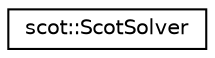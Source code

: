 digraph "Graphical Class Hierarchy"
{
 // LATEX_PDF_SIZE
  edge [fontname="Helvetica",fontsize="10",labelfontname="Helvetica",labelfontsize="10"];
  node [fontname="Helvetica",fontsize="10",shape=record];
  rankdir="LR";
  Node0 [label="scot::ScotSolver",height=0.2,width=0.4,color="black", fillcolor="white", style="filled",URL="$classscot_1_1ScotSolver.html",tooltip="ScotSolver calls appropriate algorithm based on the input parameters."];
}
